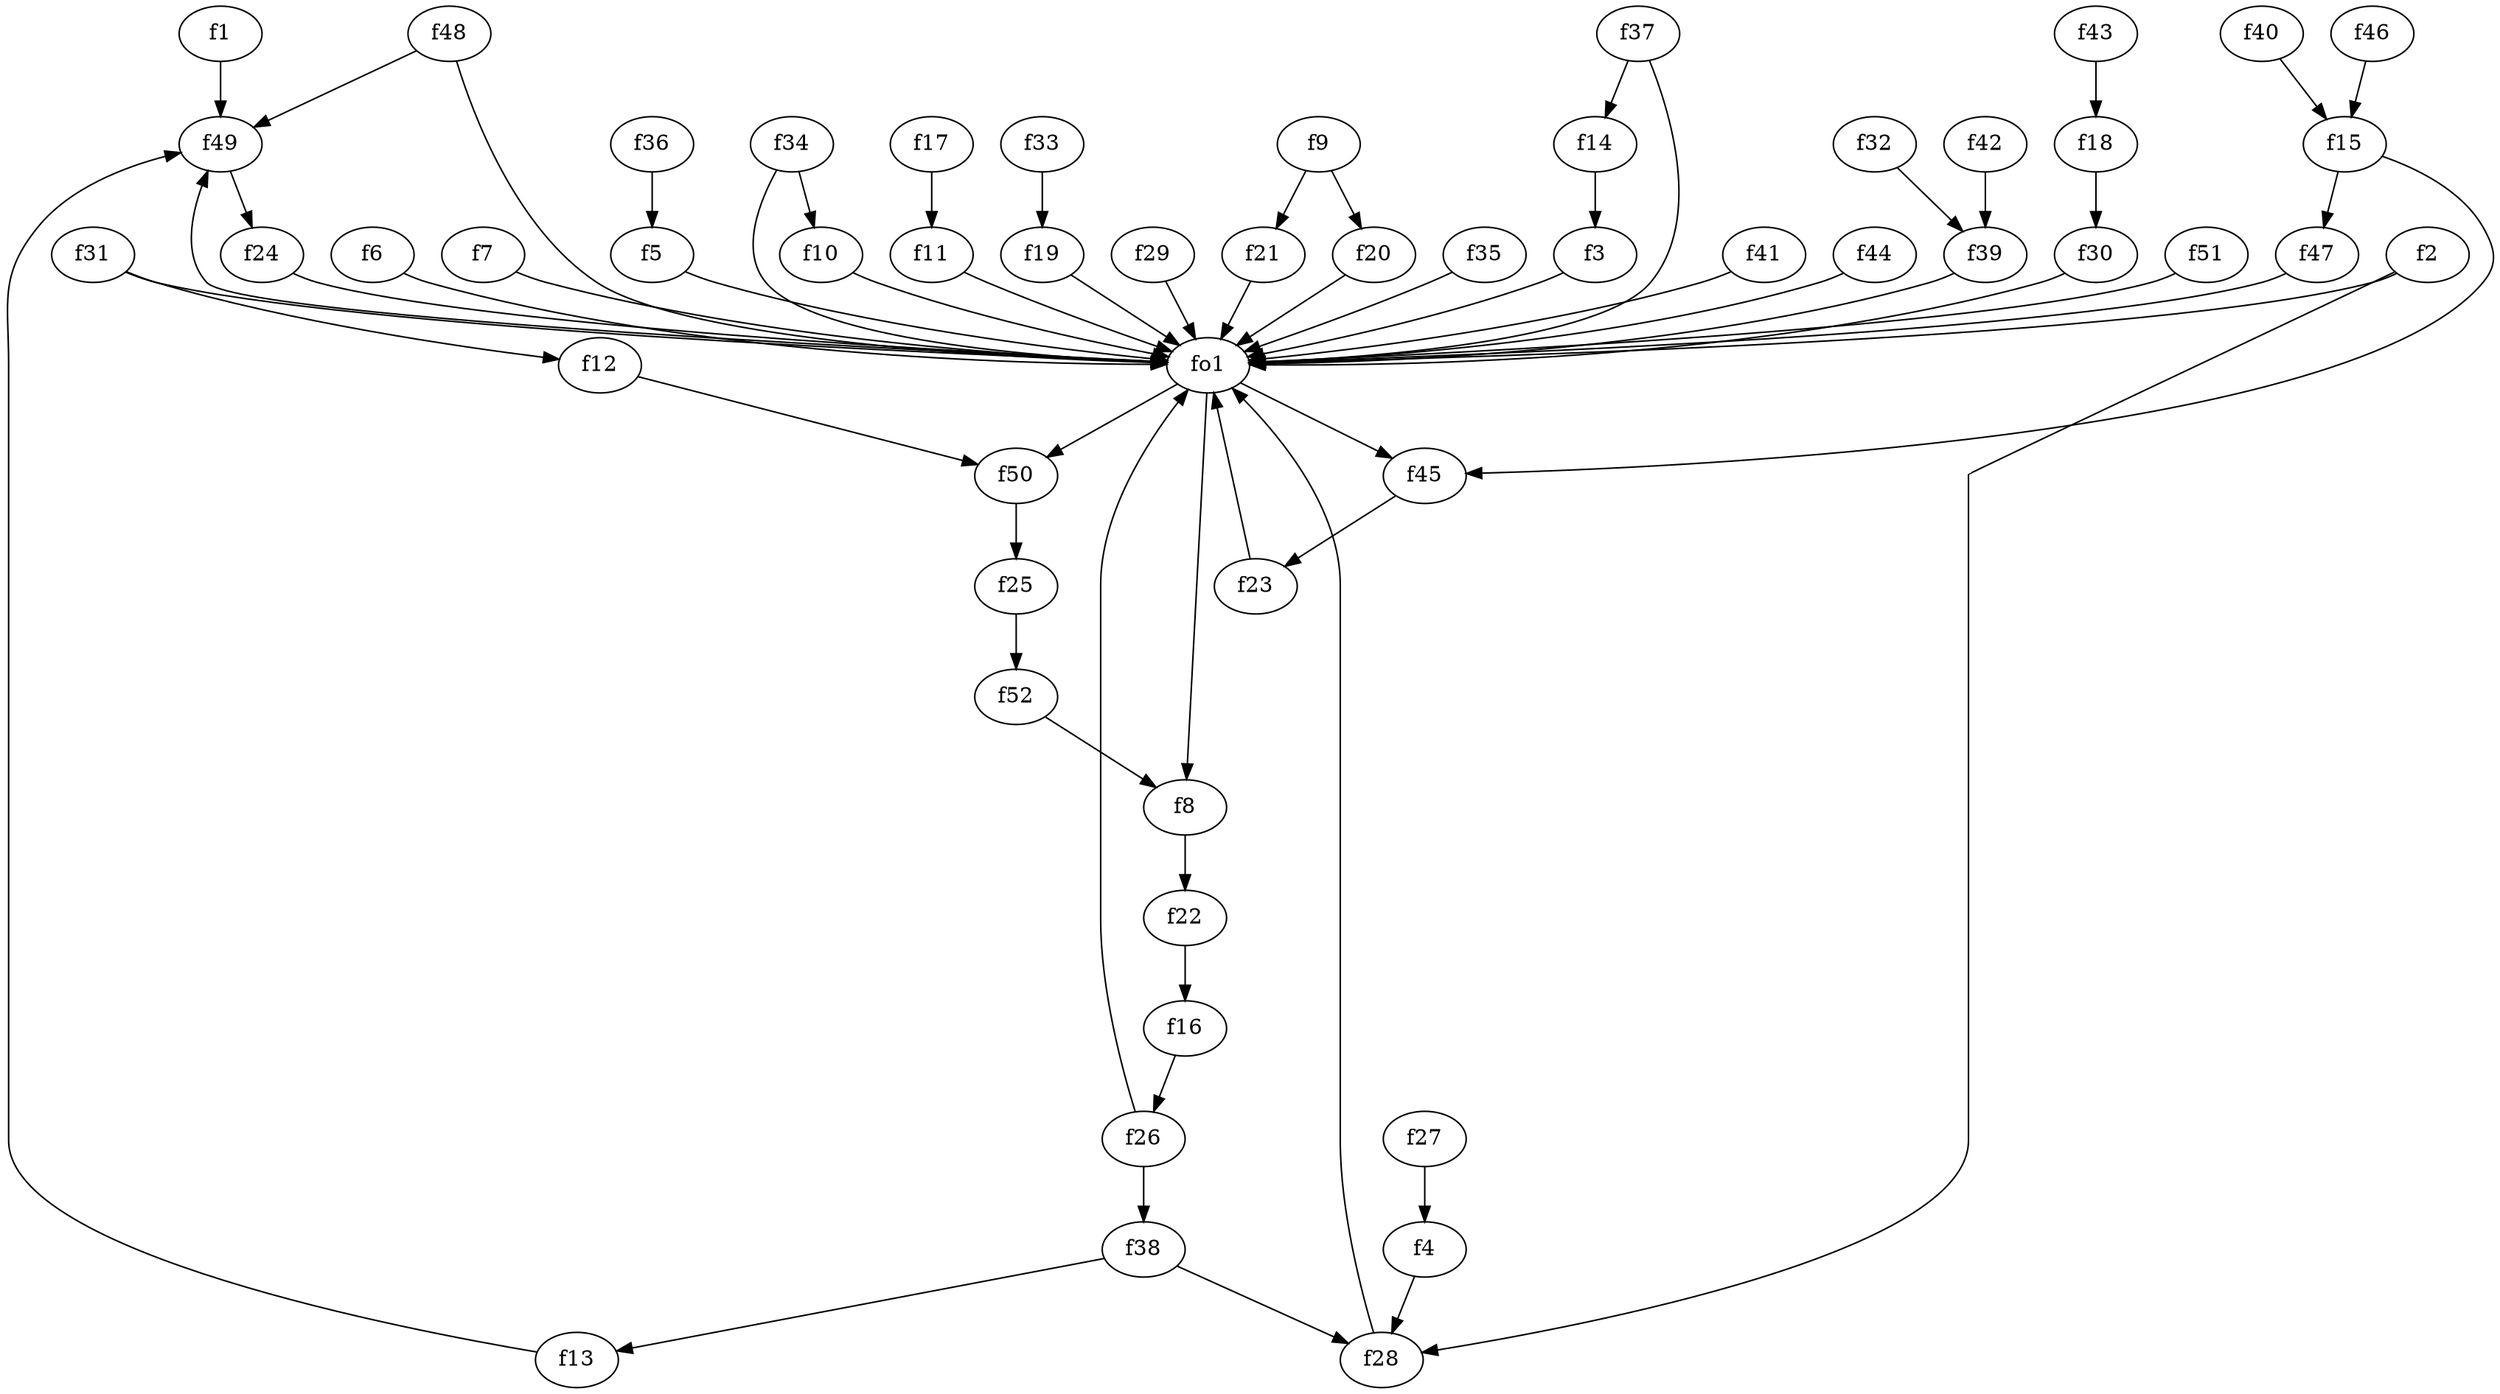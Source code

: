 strict digraph  {
f1;
f2;
f3;
f4;
f5;
f6;
f7;
f8;
f9;
f10;
f11;
f12;
f13;
f14;
f15;
f16;
f17;
f18;
f19;
f20;
f21;
f22;
f23;
f24;
f25;
f26;
f27;
f28;
f29;
f30;
f31;
f32;
f33;
f34;
f35;
f36;
f37;
f38;
f39;
f40;
f41;
f42;
f43;
f44;
f45;
f46;
f47;
f48;
f49;
f50;
f51;
f52;
fo1;
f1 -> f49  [weight=2];
f2 -> f28  [weight=2];
f2 -> fo1  [weight=2];
f3 -> fo1  [weight=2];
f4 -> f28  [weight=2];
f5 -> fo1  [weight=2];
f6 -> fo1  [weight=2];
f7 -> fo1  [weight=2];
f8 -> f22  [weight=2];
f9 -> f21  [weight=2];
f9 -> f20  [weight=2];
f10 -> fo1  [weight=2];
f11 -> fo1  [weight=2];
f12 -> f50  [weight=2];
f13 -> f49  [weight=2];
f14 -> f3  [weight=2];
f15 -> f45  [weight=2];
f15 -> f47  [weight=2];
f16 -> f26  [weight=2];
f17 -> f11  [weight=2];
f18 -> f30  [weight=2];
f19 -> fo1  [weight=2];
f20 -> fo1  [weight=2];
f21 -> fo1  [weight=2];
f22 -> f16  [weight=2];
f23 -> fo1  [weight=2];
f24 -> fo1  [weight=2];
f25 -> f52  [weight=2];
f26 -> fo1  [weight=2];
f26 -> f38  [weight=2];
f27 -> f4  [weight=2];
f28 -> fo1  [weight=2];
f29 -> fo1  [weight=2];
f30 -> fo1  [weight=2];
f31 -> fo1  [weight=2];
f31 -> f12  [weight=2];
f32 -> f39  [weight=2];
f33 -> f19  [weight=2];
f34 -> fo1  [weight=2];
f34 -> f10  [weight=2];
f35 -> fo1  [weight=2];
f36 -> f5  [weight=2];
f37 -> f14  [weight=2];
f37 -> fo1  [weight=2];
f38 -> f13  [weight=2];
f38 -> f28  [weight=2];
f39 -> fo1  [weight=2];
f40 -> f15  [weight=2];
f41 -> fo1  [weight=2];
f42 -> f39  [weight=2];
f43 -> f18  [weight=2];
f44 -> fo1  [weight=2];
f45 -> f23  [weight=2];
f46 -> f15  [weight=2];
f47 -> fo1  [weight=2];
f48 -> f49  [weight=2];
f48 -> fo1  [weight=2];
f49 -> f24  [weight=2];
f50 -> f25  [weight=2];
f51 -> fo1  [weight=2];
f52 -> f8  [weight=2];
fo1 -> f8  [weight=2];
fo1 -> f50  [weight=2];
fo1 -> f49  [weight=2];
fo1 -> f45  [weight=2];
}
